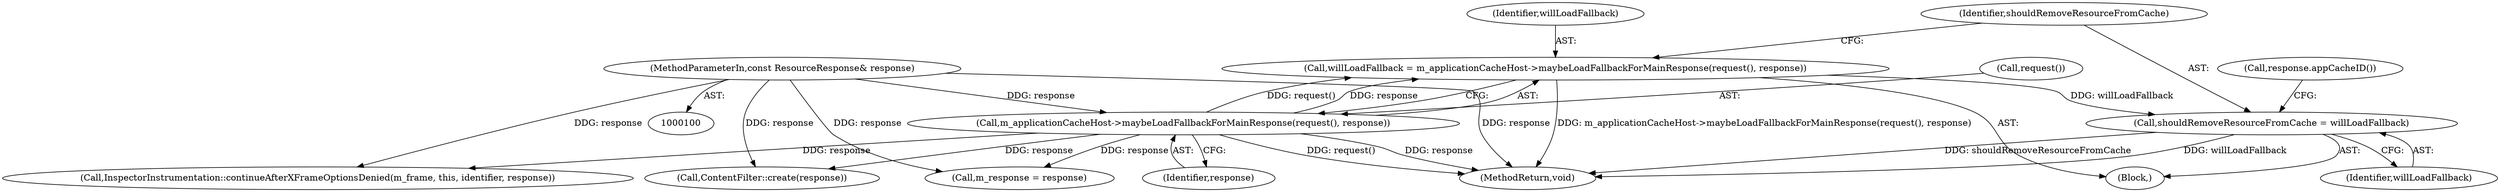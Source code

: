 digraph "0_Chrome_a6f7726de20450074a01493e4e85409ce3f2595a_0@API" {
"1000117" [label="(Call,shouldRemoveResourceFromCache = willLoadFallback)"];
"1000111" [label="(Call,willLoadFallback = m_applicationCacheHost->maybeLoadFallbackForMainResponse(request(), response))"];
"1000113" [label="(Call,m_applicationCacheHost->maybeLoadFallbackForMainResponse(request(), response))"];
"1000102" [label="(MethodParameterIn,const ResourceResponse& response)"];
"1000121" [label="(Call,response.appCacheID())"];
"1000103" [label="(Block,)"];
"1000114" [label="(Call,request())"];
"1000111" [label="(Call,willLoadFallback = m_applicationCacheHost->maybeLoadFallbackForMainResponse(request(), response))"];
"1000119" [label="(Identifier,willLoadFallback)"];
"1000117" [label="(Call,shouldRemoveResourceFromCache = willLoadFallback)"];
"1000115" [label="(Identifier,response)"];
"1000113" [label="(Call,m_applicationCacheHost->maybeLoadFallbackForMainResponse(request(), response))"];
"1000282" [label="(MethodReturn,void)"];
"1000112" [label="(Identifier,willLoadFallback)"];
"1000118" [label="(Identifier,shouldRemoveResourceFromCache)"];
"1000276" [label="(Call,ContentFilter::create(response))"];
"1000102" [label="(MethodParameterIn,const ResourceResponse& response)"];
"1000231" [label="(Call,m_response = response)"];
"1000171" [label="(Call,InspectorInstrumentation::continueAfterXFrameOptionsDenied(m_frame, this, identifier, response))"];
"1000117" -> "1000103"  [label="AST: "];
"1000117" -> "1000119"  [label="CFG: "];
"1000118" -> "1000117"  [label="AST: "];
"1000119" -> "1000117"  [label="AST: "];
"1000121" -> "1000117"  [label="CFG: "];
"1000117" -> "1000282"  [label="DDG: shouldRemoveResourceFromCache"];
"1000117" -> "1000282"  [label="DDG: willLoadFallback"];
"1000111" -> "1000117"  [label="DDG: willLoadFallback"];
"1000111" -> "1000103"  [label="AST: "];
"1000111" -> "1000113"  [label="CFG: "];
"1000112" -> "1000111"  [label="AST: "];
"1000113" -> "1000111"  [label="AST: "];
"1000118" -> "1000111"  [label="CFG: "];
"1000111" -> "1000282"  [label="DDG: m_applicationCacheHost->maybeLoadFallbackForMainResponse(request(), response)"];
"1000113" -> "1000111"  [label="DDG: request()"];
"1000113" -> "1000111"  [label="DDG: response"];
"1000113" -> "1000115"  [label="CFG: "];
"1000114" -> "1000113"  [label="AST: "];
"1000115" -> "1000113"  [label="AST: "];
"1000113" -> "1000282"  [label="DDG: request()"];
"1000113" -> "1000282"  [label="DDG: response"];
"1000102" -> "1000113"  [label="DDG: response"];
"1000113" -> "1000171"  [label="DDG: response"];
"1000113" -> "1000231"  [label="DDG: response"];
"1000113" -> "1000276"  [label="DDG: response"];
"1000102" -> "1000100"  [label="AST: "];
"1000102" -> "1000282"  [label="DDG: response"];
"1000102" -> "1000171"  [label="DDG: response"];
"1000102" -> "1000231"  [label="DDG: response"];
"1000102" -> "1000276"  [label="DDG: response"];
}
